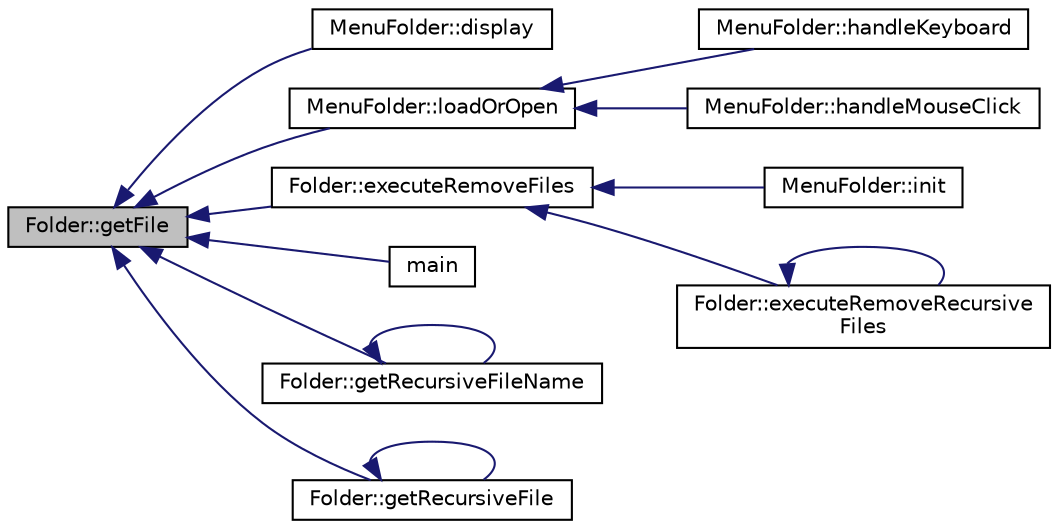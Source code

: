 digraph "Folder::getFile"
{
 // INTERACTIVE_SVG=YES
  edge [fontname="Helvetica",fontsize="10",labelfontname="Helvetica",labelfontsize="10"];
  node [fontname="Helvetica",fontsize="10",shape=record];
  rankdir="LR";
  Node1 [label="Folder::getFile",height=0.2,width=0.4,color="black", fillcolor="grey75", style="filled" fontcolor="black"];
  Node1 -> Node2 [dir="back",color="midnightblue",fontsize="10",style="solid",fontname="Helvetica"];
  Node2 [label="MenuFolder::display",height=0.2,width=0.4,color="black", fillcolor="white", style="filled",URL="$class_menu_folder.html#ad0fc7901ce9c4502abd88cc55878ca1b"];
  Node1 -> Node3 [dir="back",color="midnightblue",fontsize="10",style="solid",fontname="Helvetica"];
  Node3 [label="MenuFolder::loadOrOpen",height=0.2,width=0.4,color="black", fillcolor="white", style="filled",URL="$class_menu_folder.html#ad4ecbd0af8832a0f1de508de38bd1cb9"];
  Node3 -> Node4 [dir="back",color="midnightblue",fontsize="10",style="solid",fontname="Helvetica"];
  Node4 [label="MenuFolder::handleKeyboard",height=0.2,width=0.4,color="black", fillcolor="white", style="filled",URL="$class_menu_folder.html#a17dce032179efbe86de9d4f780f0b08b"];
  Node3 -> Node5 [dir="back",color="midnightblue",fontsize="10",style="solid",fontname="Helvetica"];
  Node5 [label="MenuFolder::handleMouseClick",height=0.2,width=0.4,color="black", fillcolor="white", style="filled",URL="$class_menu_folder.html#a7c48183312d473b42100e0f5ca4be4d5"];
  Node1 -> Node6 [dir="back",color="midnightblue",fontsize="10",style="solid",fontname="Helvetica"];
  Node6 [label="Folder::executeRemoveFiles",height=0.2,width=0.4,color="black", fillcolor="white", style="filled",URL="$class_folder.html#af345c3934208755fc13feeb5965ade99"];
  Node6 -> Node7 [dir="back",color="midnightblue",fontsize="10",style="solid",fontname="Helvetica"];
  Node7 [label="MenuFolder::init",height=0.2,width=0.4,color="black", fillcolor="white", style="filled",URL="$class_menu_folder.html#ab2d53f767f624da749960118f4007bb8"];
  Node6 -> Node8 [dir="back",color="midnightblue",fontsize="10",style="solid",fontname="Helvetica"];
  Node8 [label="Folder::executeRemoveRecursive\lFiles",height=0.2,width=0.4,color="black", fillcolor="white", style="filled",URL="$class_folder.html#ac5782272dd06ef335c9042754671f280"];
  Node8 -> Node8 [dir="back",color="midnightblue",fontsize="10",style="solid",fontname="Helvetica"];
  Node1 -> Node9 [dir="back",color="midnightblue",fontsize="10",style="solid",fontname="Helvetica"];
  Node9 [label="main",height=0.2,width=0.4,color="black", fillcolor="white", style="filled",URL="$test_2_folder_8cpp.html#ae66f6b31b5ad750f1fe042a706a4e3d4"];
  Node1 -> Node10 [dir="back",color="midnightblue",fontsize="10",style="solid",fontname="Helvetica"];
  Node10 [label="Folder::getRecursiveFileName",height=0.2,width=0.4,color="black", fillcolor="white", style="filled",URL="$class_folder.html#af4682115eefd265abddd71f5c5c18285"];
  Node10 -> Node10 [dir="back",color="midnightblue",fontsize="10",style="solid",fontname="Helvetica"];
  Node1 -> Node11 [dir="back",color="midnightblue",fontsize="10",style="solid",fontname="Helvetica"];
  Node11 [label="Folder::getRecursiveFile",height=0.2,width=0.4,color="black", fillcolor="white", style="filled",URL="$class_folder.html#a683e42ecf503d5e773c64d8fd493c52e"];
  Node11 -> Node11 [dir="back",color="midnightblue",fontsize="10",style="solid",fontname="Helvetica"];
}

